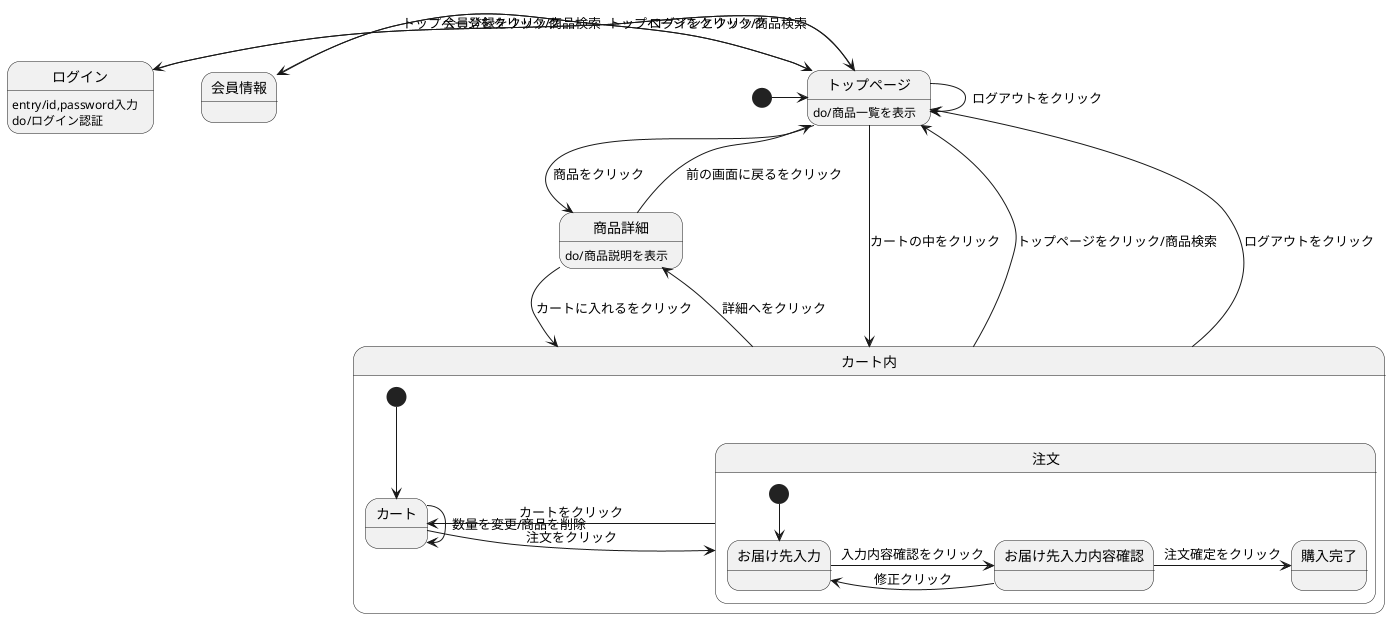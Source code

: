 
@startuml
[*] -> トップページ
会員情報 -> トップページ : トップページをクリック/商品検索
ログイン -> トップページ : トップページをクリック/商品検索
ログイン : entry/id,password入力
ログイン : do/ログイン認証
トップページ --> トップページ : ログアウトをクリック
トップページ -> 商品詳細 : 商品をクリック
トップページ -left-> 会員情報 : 会員登録をクリック
トップページ -left-> ログイン : ログインとクリック
トップページ --> カート内 : カートの中をクリック
トップページ : do/商品一覧を表示
商品詳細 --> カート内 : カートに入れるをクリック
商品詳細 --> トップページ : 前の画面に戻るをクリック
商品詳細 : do/商品説明を表示
カート内 -up-> トップページ : トップページをクリック/商品検索
カート内 -up-> トップページ : ログアウトをクリック
カート内 -> 商品詳細 : 詳細へをクリック

state カート内{
  [*] --> カート
  カート -> 注文 : 注文をクリック
  カート -> カート : 数量を変更/商品を削除
  注文 -> カート : カートをクリック
  state 注文{
    [*] --> お届け先入力
    お届け先入力 -> お届け先入力内容確認 : 入力内容確認をクリック
    お届け先入力内容確認 -> お届け先入力 : 修正クリック
    お届け先入力内容確認 -> 購入完了 : 注文確定をクリック
  }
  }
@enduml
```
